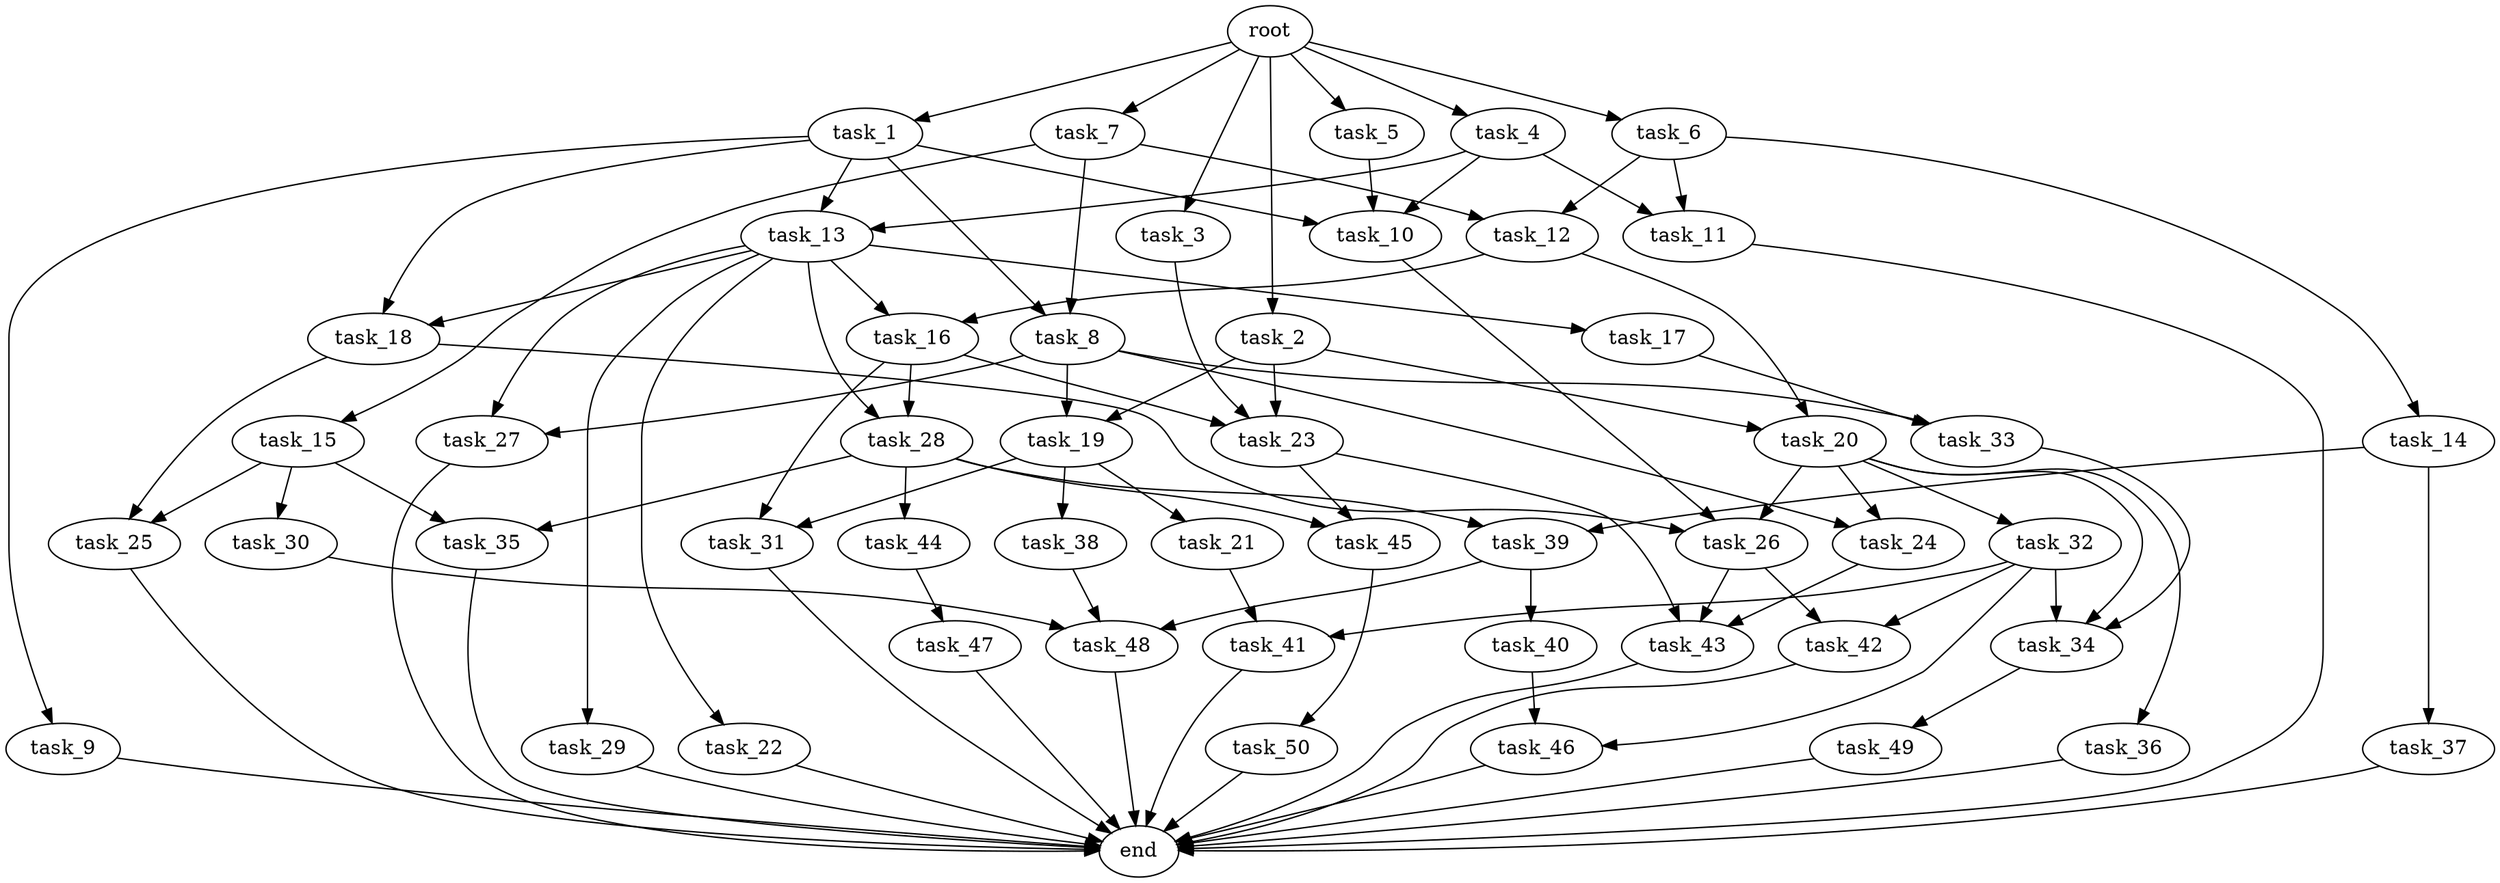 digraph G {
  root [size="0.000000e+00"];
  task_1 [size="9.033256e+09"];
  task_2 [size="2.266338e+09"];
  task_3 [size="2.078680e+09"];
  task_4 [size="4.860218e+09"];
  task_5 [size="5.580414e+09"];
  task_6 [size="2.699144e+09"];
  task_7 [size="9.812503e+09"];
  task_8 [size="6.755224e+09"];
  task_9 [size="6.441540e+08"];
  task_10 [size="5.147297e+09"];
  task_11 [size="4.919906e+09"];
  task_12 [size="3.008716e+09"];
  task_13 [size="8.832624e+09"];
  task_14 [size="5.208745e+09"];
  task_15 [size="3.268493e+09"];
  task_16 [size="5.014929e+09"];
  task_17 [size="5.155262e+08"];
  task_18 [size="2.655688e+09"];
  task_19 [size="3.297694e+09"];
  task_20 [size="5.841632e+09"];
  task_21 [size="6.865174e+09"];
  task_22 [size="9.133722e+09"];
  task_23 [size="3.256192e+09"];
  task_24 [size="7.755801e+09"];
  task_25 [size="6.626261e+09"];
  task_26 [size="6.517610e+09"];
  task_27 [size="6.661180e+09"];
  task_28 [size="7.908253e+09"];
  task_29 [size="3.719028e+09"];
  task_30 [size="8.011618e+09"];
  task_31 [size="5.024654e+09"];
  task_32 [size="5.616663e+09"];
  task_33 [size="2.228754e+07"];
  task_34 [size="8.867037e+09"];
  task_35 [size="3.373904e+09"];
  task_36 [size="8.497446e+09"];
  task_37 [size="1.318515e+09"];
  task_38 [size="3.956595e+09"];
  task_39 [size="7.486360e+09"];
  task_40 [size="6.516934e+09"];
  task_41 [size="2.612122e+09"];
  task_42 [size="2.555227e+09"];
  task_43 [size="6.016942e+09"];
  task_44 [size="2.149140e+09"];
  task_45 [size="4.142897e+09"];
  task_46 [size="2.242690e+09"];
  task_47 [size="4.669455e+09"];
  task_48 [size="3.677083e+09"];
  task_49 [size="1.074602e+09"];
  task_50 [size="9.621326e+09"];
  end [size="0.000000e+00"];

  root -> task_1 [size="1.000000e-12"];
  root -> task_2 [size="1.000000e-12"];
  root -> task_3 [size="1.000000e-12"];
  root -> task_4 [size="1.000000e-12"];
  root -> task_5 [size="1.000000e-12"];
  root -> task_6 [size="1.000000e-12"];
  root -> task_7 [size="1.000000e-12"];
  task_1 -> task_8 [size="3.377612e+08"];
  task_1 -> task_9 [size="6.441540e+07"];
  task_1 -> task_10 [size="1.715766e+08"];
  task_1 -> task_13 [size="4.416312e+08"];
  task_1 -> task_18 [size="1.327844e+08"];
  task_2 -> task_19 [size="1.648847e+08"];
  task_2 -> task_20 [size="2.920816e+08"];
  task_2 -> task_23 [size="1.085397e+08"];
  task_3 -> task_23 [size="1.085397e+08"];
  task_4 -> task_10 [size="1.715766e+08"];
  task_4 -> task_11 [size="2.459953e+08"];
  task_4 -> task_13 [size="4.416312e+08"];
  task_5 -> task_10 [size="1.715766e+08"];
  task_6 -> task_11 [size="2.459953e+08"];
  task_6 -> task_12 [size="1.504358e+08"];
  task_6 -> task_14 [size="5.208745e+08"];
  task_7 -> task_8 [size="3.377612e+08"];
  task_7 -> task_12 [size="1.504358e+08"];
  task_7 -> task_15 [size="3.268493e+08"];
  task_8 -> task_19 [size="1.648847e+08"];
  task_8 -> task_24 [size="3.877901e+08"];
  task_8 -> task_27 [size="3.330590e+08"];
  task_8 -> task_33 [size="1.114377e+06"];
  task_9 -> end [size="1.000000e-12"];
  task_10 -> task_26 [size="2.172537e+08"];
  task_11 -> end [size="1.000000e-12"];
  task_12 -> task_16 [size="2.507465e+08"];
  task_12 -> task_20 [size="2.920816e+08"];
  task_13 -> task_16 [size="2.507465e+08"];
  task_13 -> task_17 [size="5.155262e+07"];
  task_13 -> task_18 [size="1.327844e+08"];
  task_13 -> task_22 [size="9.133722e+08"];
  task_13 -> task_27 [size="3.330590e+08"];
  task_13 -> task_28 [size="3.954127e+08"];
  task_13 -> task_29 [size="3.719028e+08"];
  task_14 -> task_37 [size="1.318515e+08"];
  task_14 -> task_39 [size="3.743180e+08"];
  task_15 -> task_25 [size="3.313130e+08"];
  task_15 -> task_30 [size="8.011618e+08"];
  task_15 -> task_35 [size="1.686952e+08"];
  task_16 -> task_23 [size="1.085397e+08"];
  task_16 -> task_28 [size="3.954127e+08"];
  task_16 -> task_31 [size="2.512327e+08"];
  task_17 -> task_33 [size="1.114377e+06"];
  task_18 -> task_25 [size="3.313130e+08"];
  task_18 -> task_26 [size="2.172537e+08"];
  task_19 -> task_21 [size="6.865174e+08"];
  task_19 -> task_31 [size="2.512327e+08"];
  task_19 -> task_38 [size="3.956595e+08"];
  task_20 -> task_24 [size="3.877901e+08"];
  task_20 -> task_26 [size="2.172537e+08"];
  task_20 -> task_32 [size="5.616663e+08"];
  task_20 -> task_34 [size="2.955679e+08"];
  task_20 -> task_36 [size="8.497446e+08"];
  task_21 -> task_41 [size="1.306061e+08"];
  task_22 -> end [size="1.000000e-12"];
  task_23 -> task_43 [size="2.005647e+08"];
  task_23 -> task_45 [size="2.071448e+08"];
  task_24 -> task_43 [size="2.005647e+08"];
  task_25 -> end [size="1.000000e-12"];
  task_26 -> task_42 [size="1.277614e+08"];
  task_26 -> task_43 [size="2.005647e+08"];
  task_27 -> end [size="1.000000e-12"];
  task_28 -> task_35 [size="1.686952e+08"];
  task_28 -> task_39 [size="3.743180e+08"];
  task_28 -> task_44 [size="2.149140e+08"];
  task_28 -> task_45 [size="2.071448e+08"];
  task_29 -> end [size="1.000000e-12"];
  task_30 -> task_48 [size="1.225694e+08"];
  task_31 -> end [size="1.000000e-12"];
  task_32 -> task_34 [size="2.955679e+08"];
  task_32 -> task_41 [size="1.306061e+08"];
  task_32 -> task_42 [size="1.277614e+08"];
  task_32 -> task_46 [size="1.121345e+08"];
  task_33 -> task_34 [size="2.955679e+08"];
  task_34 -> task_49 [size="1.074602e+08"];
  task_35 -> end [size="1.000000e-12"];
  task_36 -> end [size="1.000000e-12"];
  task_37 -> end [size="1.000000e-12"];
  task_38 -> task_48 [size="1.225694e+08"];
  task_39 -> task_40 [size="6.516934e+08"];
  task_39 -> task_48 [size="1.225694e+08"];
  task_40 -> task_46 [size="1.121345e+08"];
  task_41 -> end [size="1.000000e-12"];
  task_42 -> end [size="1.000000e-12"];
  task_43 -> end [size="1.000000e-12"];
  task_44 -> task_47 [size="4.669455e+08"];
  task_45 -> task_50 [size="9.621326e+08"];
  task_46 -> end [size="1.000000e-12"];
  task_47 -> end [size="1.000000e-12"];
  task_48 -> end [size="1.000000e-12"];
  task_49 -> end [size="1.000000e-12"];
  task_50 -> end [size="1.000000e-12"];
}
